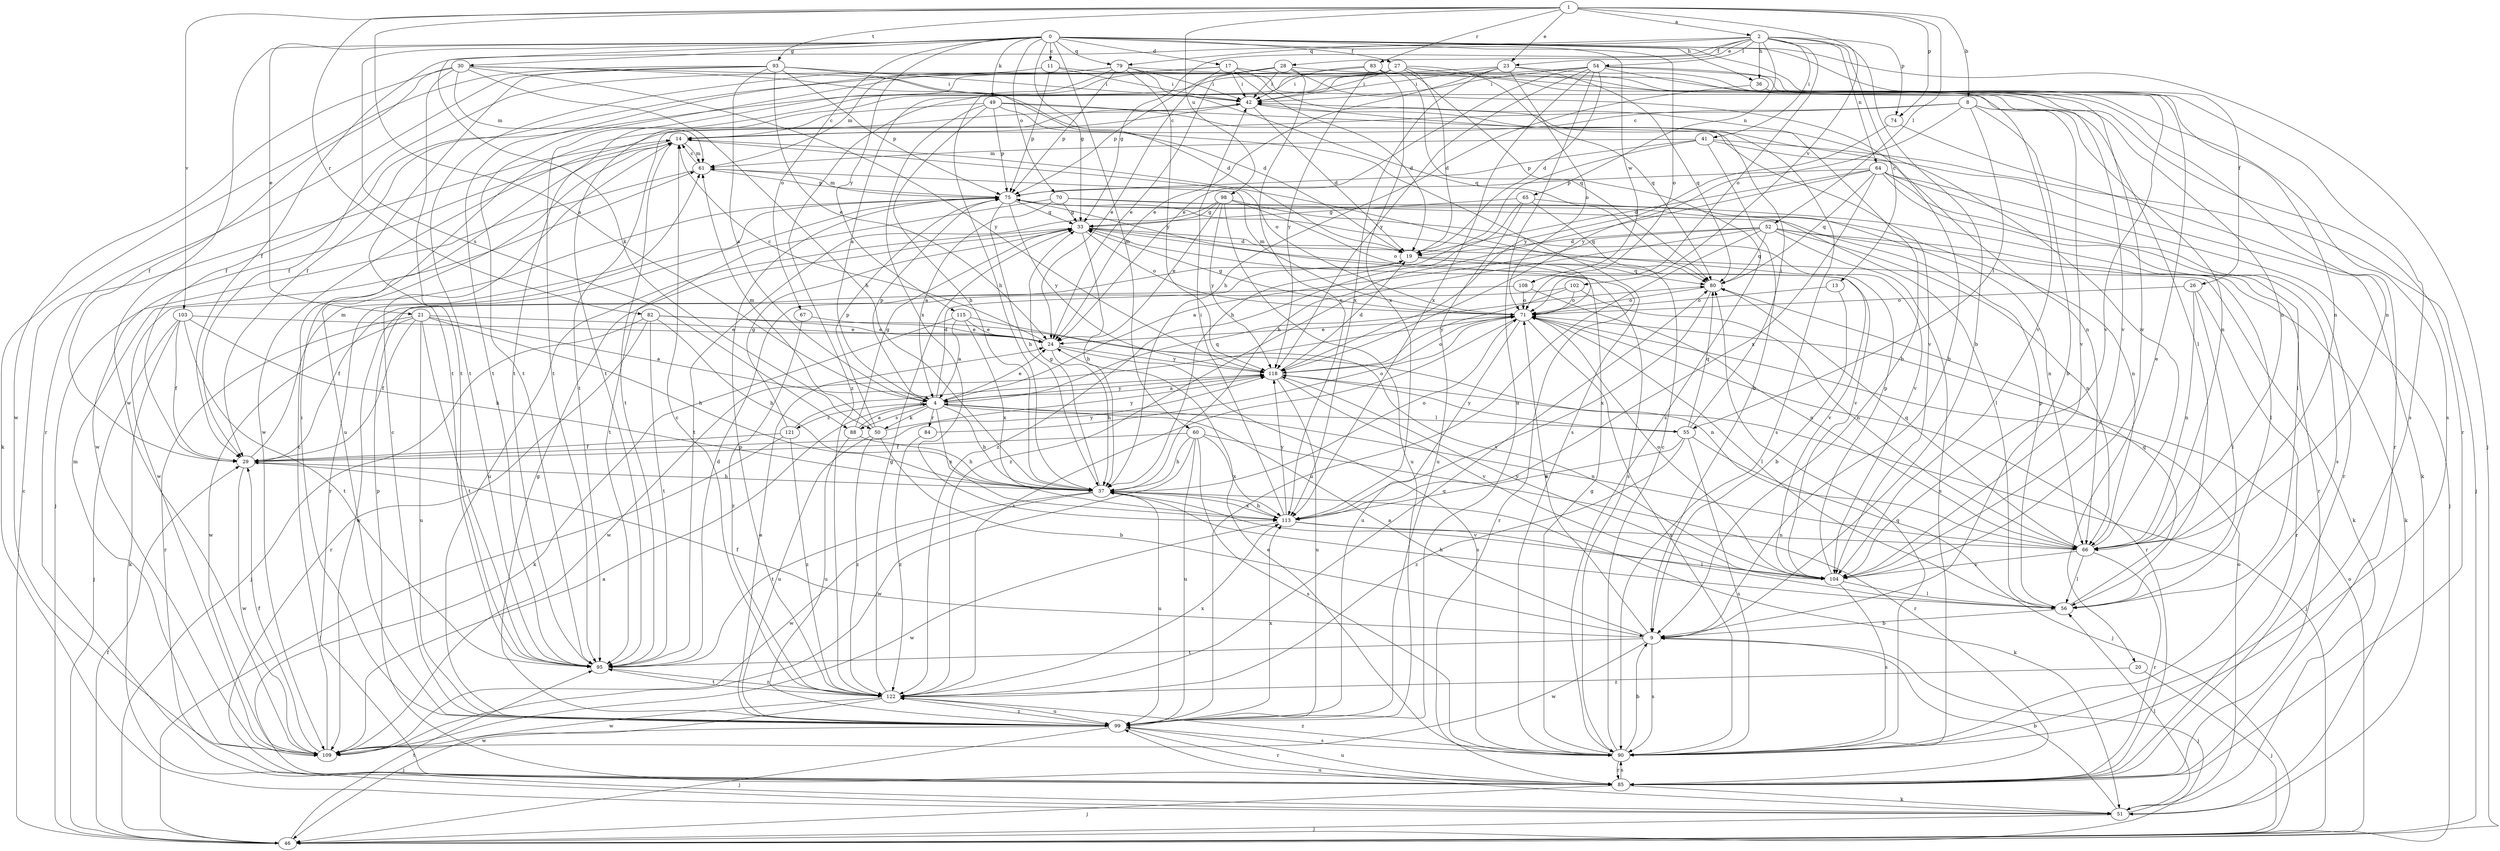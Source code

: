 strict digraph  {
0;
1;
2;
4;
8;
9;
11;
13;
14;
17;
19;
20;
21;
23;
24;
26;
27;
28;
29;
30;
33;
36;
37;
41;
42;
46;
49;
50;
51;
52;
54;
55;
56;
60;
61;
64;
65;
66;
67;
70;
71;
74;
75;
79;
80;
82;
83;
84;
85;
88;
90;
93;
95;
98;
99;
102;
103;
104;
108;
109;
113;
115;
118;
121;
122;
0 -> 11  [label=c];
0 -> 17  [label=d];
0 -> 20  [label=e];
0 -> 21  [label=e];
0 -> 26  [label=f];
0 -> 27  [label=f];
0 -> 30  [label=g];
0 -> 33  [label=g];
0 -> 36  [label=h];
0 -> 46  [label=j];
0 -> 49  [label=k];
0 -> 50  [label=k];
0 -> 60  [label=m];
0 -> 67  [label=o];
0 -> 70  [label=o];
0 -> 71  [label=o];
0 -> 79  [label=q];
0 -> 88  [label=s];
0 -> 108  [label=w];
0 -> 109  [label=w];
0 -> 115  [label=y];
1 -> 2  [label=a];
1 -> 4  [label=a];
1 -> 8  [label=b];
1 -> 23  [label=e];
1 -> 52  [label=l];
1 -> 74  [label=p];
1 -> 82  [label=r];
1 -> 83  [label=r];
1 -> 93  [label=t];
1 -> 98  [label=u];
1 -> 102  [label=v];
1 -> 103  [label=v];
2 -> 9  [label=b];
2 -> 13  [label=c];
2 -> 23  [label=e];
2 -> 28  [label=f];
2 -> 29  [label=f];
2 -> 33  [label=g];
2 -> 36  [label=h];
2 -> 41  [label=i];
2 -> 54  [label=l];
2 -> 64  [label=n];
2 -> 65  [label=n];
2 -> 71  [label=o];
2 -> 74  [label=p];
2 -> 79  [label=q];
4 -> 19  [label=d];
4 -> 24  [label=e];
4 -> 37  [label=h];
4 -> 50  [label=k];
4 -> 55  [label=l];
4 -> 66  [label=n];
4 -> 75  [label=p];
4 -> 80  [label=q];
4 -> 84  [label=r];
4 -> 88  [label=s];
4 -> 113  [label=x];
4 -> 118  [label=y];
4 -> 121  [label=z];
8 -> 9  [label=b];
8 -> 14  [label=c];
8 -> 55  [label=l];
8 -> 66  [label=n];
8 -> 104  [label=v];
8 -> 109  [label=w];
8 -> 118  [label=y];
9 -> 4  [label=a];
9 -> 29  [label=f];
9 -> 46  [label=j];
9 -> 71  [label=o];
9 -> 90  [label=s];
9 -> 95  [label=t];
9 -> 109  [label=w];
11 -> 42  [label=i];
11 -> 56  [label=l];
11 -> 75  [label=p];
11 -> 95  [label=t];
13 -> 9  [label=b];
13 -> 71  [label=o];
14 -> 61  [label=m];
14 -> 71  [label=o];
14 -> 95  [label=t];
14 -> 99  [label=u];
14 -> 109  [label=w];
17 -> 9  [label=b];
17 -> 19  [label=d];
17 -> 24  [label=e];
17 -> 29  [label=f];
17 -> 42  [label=i];
17 -> 66  [label=n];
17 -> 95  [label=t];
19 -> 80  [label=q];
19 -> 85  [label=r];
19 -> 104  [label=v];
20 -> 46  [label=j];
20 -> 122  [label=z];
21 -> 4  [label=a];
21 -> 24  [label=e];
21 -> 29  [label=f];
21 -> 37  [label=h];
21 -> 85  [label=r];
21 -> 95  [label=t];
21 -> 99  [label=u];
21 -> 109  [label=w];
23 -> 24  [label=e];
23 -> 42  [label=i];
23 -> 71  [label=o];
23 -> 80  [label=q];
23 -> 90  [label=s];
23 -> 95  [label=t];
23 -> 113  [label=x];
24 -> 14  [label=c];
24 -> 37  [label=h];
24 -> 90  [label=s];
24 -> 118  [label=y];
26 -> 56  [label=l];
26 -> 66  [label=n];
26 -> 71  [label=o];
26 -> 85  [label=r];
27 -> 4  [label=a];
27 -> 19  [label=d];
27 -> 29  [label=f];
27 -> 42  [label=i];
27 -> 80  [label=q];
27 -> 90  [label=s];
27 -> 95  [label=t];
27 -> 104  [label=v];
28 -> 9  [label=b];
28 -> 24  [label=e];
28 -> 42  [label=i];
28 -> 75  [label=p];
28 -> 85  [label=r];
28 -> 95  [label=t];
28 -> 113  [label=x];
29 -> 37  [label=h];
29 -> 61  [label=m];
29 -> 109  [label=w];
29 -> 118  [label=y];
30 -> 19  [label=d];
30 -> 29  [label=f];
30 -> 37  [label=h];
30 -> 42  [label=i];
30 -> 61  [label=m];
30 -> 95  [label=t];
30 -> 109  [label=w];
30 -> 118  [label=y];
33 -> 19  [label=d];
33 -> 37  [label=h];
33 -> 51  [label=k];
33 -> 71  [label=o];
33 -> 99  [label=u];
33 -> 104  [label=v];
36 -> 37  [label=h];
36 -> 104  [label=v];
37 -> 33  [label=g];
37 -> 51  [label=k];
37 -> 71  [label=o];
37 -> 95  [label=t];
37 -> 99  [label=u];
37 -> 104  [label=v];
37 -> 109  [label=w];
37 -> 113  [label=x];
41 -> 9  [label=b];
41 -> 37  [label=h];
41 -> 46  [label=j];
41 -> 51  [label=k];
41 -> 61  [label=m];
41 -> 75  [label=p];
42 -> 14  [label=c];
42 -> 19  [label=d];
42 -> 90  [label=s];
42 -> 95  [label=t];
46 -> 14  [label=c];
46 -> 29  [label=f];
46 -> 71  [label=o];
46 -> 95  [label=t];
49 -> 14  [label=c];
49 -> 37  [label=h];
49 -> 66  [label=n];
49 -> 75  [label=p];
49 -> 90  [label=s];
49 -> 104  [label=v];
49 -> 113  [label=x];
50 -> 9  [label=b];
50 -> 61  [label=m];
50 -> 75  [label=p];
50 -> 99  [label=u];
50 -> 118  [label=y];
50 -> 122  [label=z];
51 -> 9  [label=b];
51 -> 46  [label=j];
51 -> 56  [label=l];
51 -> 71  [label=o];
51 -> 99  [label=u];
52 -> 4  [label=a];
52 -> 19  [label=d];
52 -> 51  [label=k];
52 -> 56  [label=l];
52 -> 66  [label=n];
52 -> 80  [label=q];
52 -> 90  [label=s];
52 -> 99  [label=u];
52 -> 122  [label=z];
54 -> 19  [label=d];
54 -> 24  [label=e];
54 -> 42  [label=i];
54 -> 66  [label=n];
54 -> 90  [label=s];
54 -> 99  [label=u];
54 -> 104  [label=v];
54 -> 113  [label=x];
54 -> 118  [label=y];
54 -> 122  [label=z];
55 -> 42  [label=i];
55 -> 46  [label=j];
55 -> 80  [label=q];
55 -> 90  [label=s];
55 -> 113  [label=x];
55 -> 118  [label=y];
55 -> 122  [label=z];
56 -> 9  [label=b];
56 -> 37  [label=h];
56 -> 75  [label=p];
56 -> 80  [label=q];
60 -> 29  [label=f];
60 -> 37  [label=h];
60 -> 85  [label=r];
60 -> 90  [label=s];
60 -> 99  [label=u];
60 -> 109  [label=w];
60 -> 113  [label=x];
61 -> 14  [label=c];
61 -> 46  [label=j];
61 -> 75  [label=p];
64 -> 19  [label=d];
64 -> 37  [label=h];
64 -> 46  [label=j];
64 -> 56  [label=l];
64 -> 75  [label=p];
64 -> 80  [label=q];
64 -> 85  [label=r];
64 -> 90  [label=s];
64 -> 113  [label=x];
65 -> 33  [label=g];
65 -> 80  [label=q];
65 -> 85  [label=r];
65 -> 99  [label=u];
65 -> 122  [label=z];
66 -> 42  [label=i];
66 -> 56  [label=l];
66 -> 80  [label=q];
66 -> 85  [label=r];
66 -> 104  [label=v];
67 -> 24  [label=e];
67 -> 122  [label=z];
70 -> 4  [label=a];
70 -> 33  [label=g];
70 -> 56  [label=l];
70 -> 66  [label=n];
70 -> 95  [label=t];
71 -> 24  [label=e];
71 -> 33  [label=g];
71 -> 56  [label=l];
71 -> 61  [label=m];
71 -> 85  [label=r];
71 -> 90  [label=s];
71 -> 99  [label=u];
71 -> 109  [label=w];
71 -> 122  [label=z];
74 -> 85  [label=r];
74 -> 118  [label=y];
75 -> 33  [label=g];
75 -> 37  [label=h];
75 -> 61  [label=m];
75 -> 66  [label=n];
75 -> 85  [label=r];
75 -> 90  [label=s];
75 -> 109  [label=w];
75 -> 118  [label=y];
79 -> 37  [label=h];
79 -> 42  [label=i];
79 -> 61  [label=m];
79 -> 75  [label=p];
79 -> 80  [label=q];
79 -> 95  [label=t];
79 -> 104  [label=v];
79 -> 118  [label=y];
80 -> 71  [label=o];
80 -> 113  [label=x];
82 -> 24  [label=e];
82 -> 37  [label=h];
82 -> 46  [label=j];
82 -> 66  [label=n];
82 -> 85  [label=r];
82 -> 95  [label=t];
83 -> 29  [label=f];
83 -> 42  [label=i];
83 -> 66  [label=n];
83 -> 80  [label=q];
83 -> 113  [label=x];
83 -> 118  [label=y];
84 -> 71  [label=o];
84 -> 122  [label=z];
85 -> 46  [label=j];
85 -> 51  [label=k];
85 -> 75  [label=p];
85 -> 90  [label=s];
85 -> 99  [label=u];
88 -> 4  [label=a];
88 -> 33  [label=g];
88 -> 37  [label=h];
88 -> 99  [label=u];
90 -> 9  [label=b];
90 -> 14  [label=c];
90 -> 24  [label=e];
90 -> 33  [label=g];
90 -> 80  [label=q];
90 -> 85  [label=r];
90 -> 122  [label=z];
93 -> 4  [label=a];
93 -> 19  [label=d];
93 -> 24  [label=e];
93 -> 42  [label=i];
93 -> 51  [label=k];
93 -> 75  [label=p];
93 -> 85  [label=r];
93 -> 95  [label=t];
95 -> 19  [label=d];
95 -> 122  [label=z];
98 -> 24  [label=e];
98 -> 33  [label=g];
98 -> 71  [label=o];
98 -> 95  [label=t];
98 -> 99  [label=u];
98 -> 104  [label=v];
98 -> 118  [label=y];
99 -> 14  [label=c];
99 -> 24  [label=e];
99 -> 33  [label=g];
99 -> 42  [label=i];
99 -> 46  [label=j];
99 -> 85  [label=r];
99 -> 90  [label=s];
99 -> 109  [label=w];
99 -> 113  [label=x];
99 -> 122  [label=z];
102 -> 66  [label=n];
102 -> 71  [label=o];
102 -> 109  [label=w];
102 -> 118  [label=y];
103 -> 24  [label=e];
103 -> 29  [label=f];
103 -> 37  [label=h];
103 -> 46  [label=j];
103 -> 51  [label=k];
103 -> 95  [label=t];
104 -> 56  [label=l];
104 -> 71  [label=o];
104 -> 75  [label=p];
104 -> 90  [label=s];
104 -> 118  [label=y];
108 -> 29  [label=f];
108 -> 66  [label=n];
108 -> 71  [label=o];
109 -> 4  [label=a];
109 -> 14  [label=c];
109 -> 29  [label=f];
109 -> 61  [label=m];
113 -> 37  [label=h];
113 -> 42  [label=i];
113 -> 56  [label=l];
113 -> 66  [label=n];
113 -> 109  [label=w];
113 -> 118  [label=y];
115 -> 4  [label=a];
115 -> 24  [label=e];
115 -> 51  [label=k];
115 -> 104  [label=v];
115 -> 113  [label=x];
118 -> 4  [label=a];
118 -> 19  [label=d];
118 -> 46  [label=j];
118 -> 71  [label=o];
118 -> 99  [label=u];
118 -> 104  [label=v];
121 -> 29  [label=f];
121 -> 33  [label=g];
121 -> 46  [label=j];
121 -> 118  [label=y];
121 -> 122  [label=z];
122 -> 14  [label=c];
122 -> 33  [label=g];
122 -> 46  [label=j];
122 -> 75  [label=p];
122 -> 80  [label=q];
122 -> 95  [label=t];
122 -> 99  [label=u];
122 -> 109  [label=w];
122 -> 113  [label=x];
}
